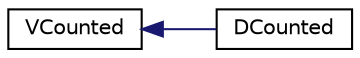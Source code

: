 digraph "Graphical Class Hierarchy"
{
  edge [fontname="Helvetica",fontsize="10",labelfontname="Helvetica",labelfontsize="10"];
  node [fontname="Helvetica",fontsize="10",shape=record];
  rankdir="LR";
  Node0 [label="VCounted",height=0.2,width=0.4,color="black", fillcolor="white", style="filled",URL="$struct_v_counted.html"];
  Node0 -> Node1 [dir="back",color="midnightblue",fontsize="10",style="solid",fontname="Helvetica"];
  Node1 [label="DCounted",height=0.2,width=0.4,color="black", fillcolor="white", style="filled",URL="$struct_d_counted.html"];
}

